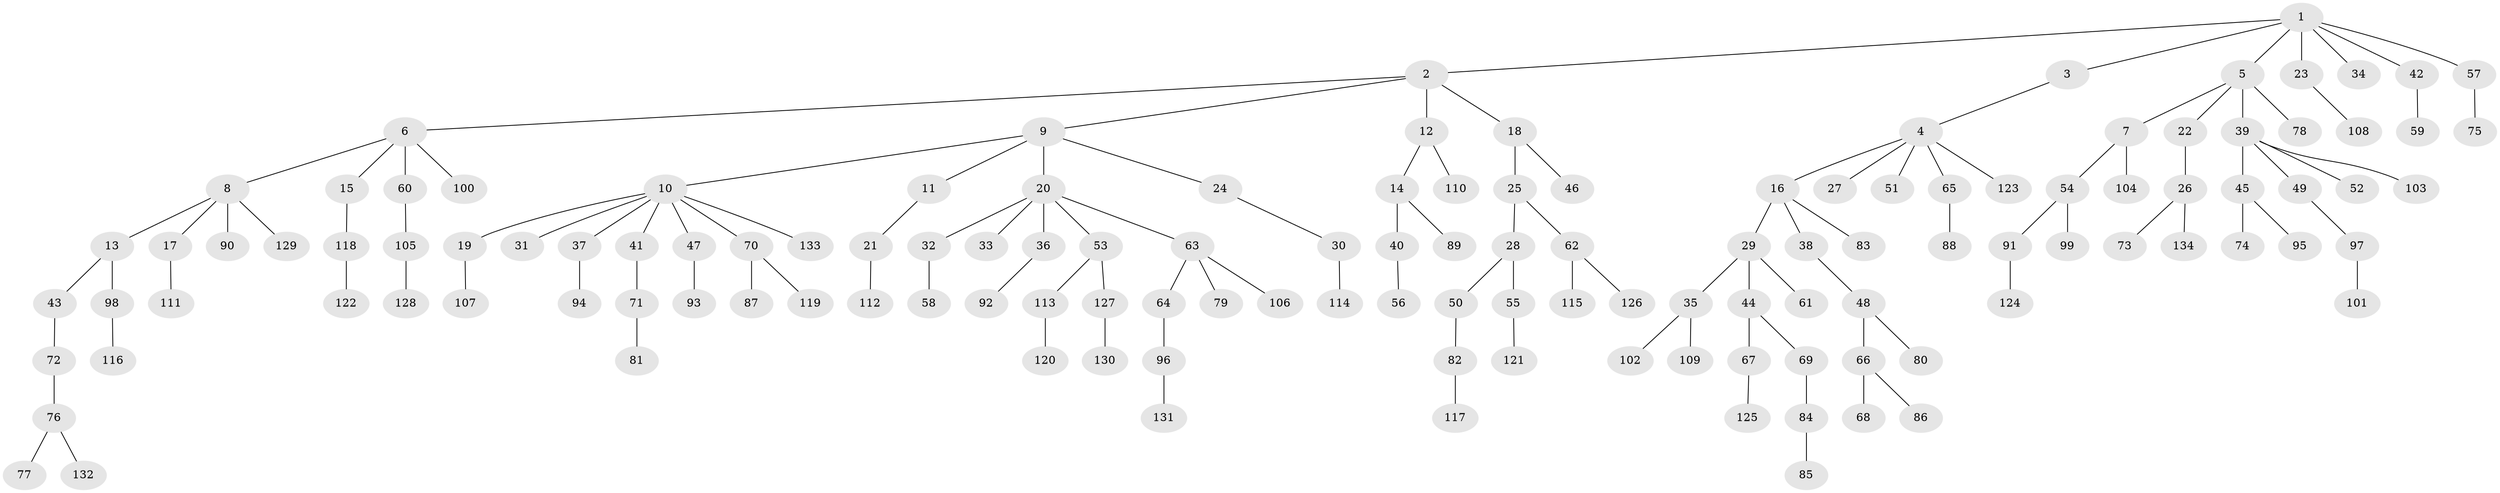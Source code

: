 // Generated by graph-tools (version 1.1) at 2025/53/03/09/25 04:53:31]
// undirected, 134 vertices, 133 edges
graph export_dot {
graph [start="1"]
  node [color=gray90,style=filled];
  1;
  2;
  3;
  4;
  5;
  6;
  7;
  8;
  9;
  10;
  11;
  12;
  13;
  14;
  15;
  16;
  17;
  18;
  19;
  20;
  21;
  22;
  23;
  24;
  25;
  26;
  27;
  28;
  29;
  30;
  31;
  32;
  33;
  34;
  35;
  36;
  37;
  38;
  39;
  40;
  41;
  42;
  43;
  44;
  45;
  46;
  47;
  48;
  49;
  50;
  51;
  52;
  53;
  54;
  55;
  56;
  57;
  58;
  59;
  60;
  61;
  62;
  63;
  64;
  65;
  66;
  67;
  68;
  69;
  70;
  71;
  72;
  73;
  74;
  75;
  76;
  77;
  78;
  79;
  80;
  81;
  82;
  83;
  84;
  85;
  86;
  87;
  88;
  89;
  90;
  91;
  92;
  93;
  94;
  95;
  96;
  97;
  98;
  99;
  100;
  101;
  102;
  103;
  104;
  105;
  106;
  107;
  108;
  109;
  110;
  111;
  112;
  113;
  114;
  115;
  116;
  117;
  118;
  119;
  120;
  121;
  122;
  123;
  124;
  125;
  126;
  127;
  128;
  129;
  130;
  131;
  132;
  133;
  134;
  1 -- 2;
  1 -- 3;
  1 -- 5;
  1 -- 23;
  1 -- 34;
  1 -- 42;
  1 -- 57;
  2 -- 6;
  2 -- 9;
  2 -- 12;
  2 -- 18;
  3 -- 4;
  4 -- 16;
  4 -- 27;
  4 -- 51;
  4 -- 65;
  4 -- 123;
  5 -- 7;
  5 -- 22;
  5 -- 39;
  5 -- 78;
  6 -- 8;
  6 -- 15;
  6 -- 60;
  6 -- 100;
  7 -- 54;
  7 -- 104;
  8 -- 13;
  8 -- 17;
  8 -- 90;
  8 -- 129;
  9 -- 10;
  9 -- 11;
  9 -- 20;
  9 -- 24;
  10 -- 19;
  10 -- 31;
  10 -- 37;
  10 -- 41;
  10 -- 47;
  10 -- 70;
  10 -- 133;
  11 -- 21;
  12 -- 14;
  12 -- 110;
  13 -- 43;
  13 -- 98;
  14 -- 40;
  14 -- 89;
  15 -- 118;
  16 -- 29;
  16 -- 38;
  16 -- 83;
  17 -- 111;
  18 -- 25;
  18 -- 46;
  19 -- 107;
  20 -- 32;
  20 -- 33;
  20 -- 36;
  20 -- 53;
  20 -- 63;
  21 -- 112;
  22 -- 26;
  23 -- 108;
  24 -- 30;
  25 -- 28;
  25 -- 62;
  26 -- 73;
  26 -- 134;
  28 -- 50;
  28 -- 55;
  29 -- 35;
  29 -- 44;
  29 -- 61;
  30 -- 114;
  32 -- 58;
  35 -- 102;
  35 -- 109;
  36 -- 92;
  37 -- 94;
  38 -- 48;
  39 -- 45;
  39 -- 49;
  39 -- 52;
  39 -- 103;
  40 -- 56;
  41 -- 71;
  42 -- 59;
  43 -- 72;
  44 -- 67;
  44 -- 69;
  45 -- 74;
  45 -- 95;
  47 -- 93;
  48 -- 66;
  48 -- 80;
  49 -- 97;
  50 -- 82;
  53 -- 113;
  53 -- 127;
  54 -- 91;
  54 -- 99;
  55 -- 121;
  57 -- 75;
  60 -- 105;
  62 -- 115;
  62 -- 126;
  63 -- 64;
  63 -- 79;
  63 -- 106;
  64 -- 96;
  65 -- 88;
  66 -- 68;
  66 -- 86;
  67 -- 125;
  69 -- 84;
  70 -- 87;
  70 -- 119;
  71 -- 81;
  72 -- 76;
  76 -- 77;
  76 -- 132;
  82 -- 117;
  84 -- 85;
  91 -- 124;
  96 -- 131;
  97 -- 101;
  98 -- 116;
  105 -- 128;
  113 -- 120;
  118 -- 122;
  127 -- 130;
}
